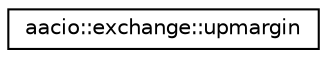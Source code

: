 digraph "Graphical Class Hierarchy"
{
  edge [fontname="Helvetica",fontsize="10",labelfontname="Helvetica",labelfontsize="10"];
  node [fontname="Helvetica",fontsize="10",shape=record];
  rankdir="LR";
  Node0 [label="aacio::exchange::upmargin",height=0.2,width=0.4,color="black", fillcolor="white", style="filled",URL="$structaacio_1_1exchange_1_1upmargin.html"];
}
